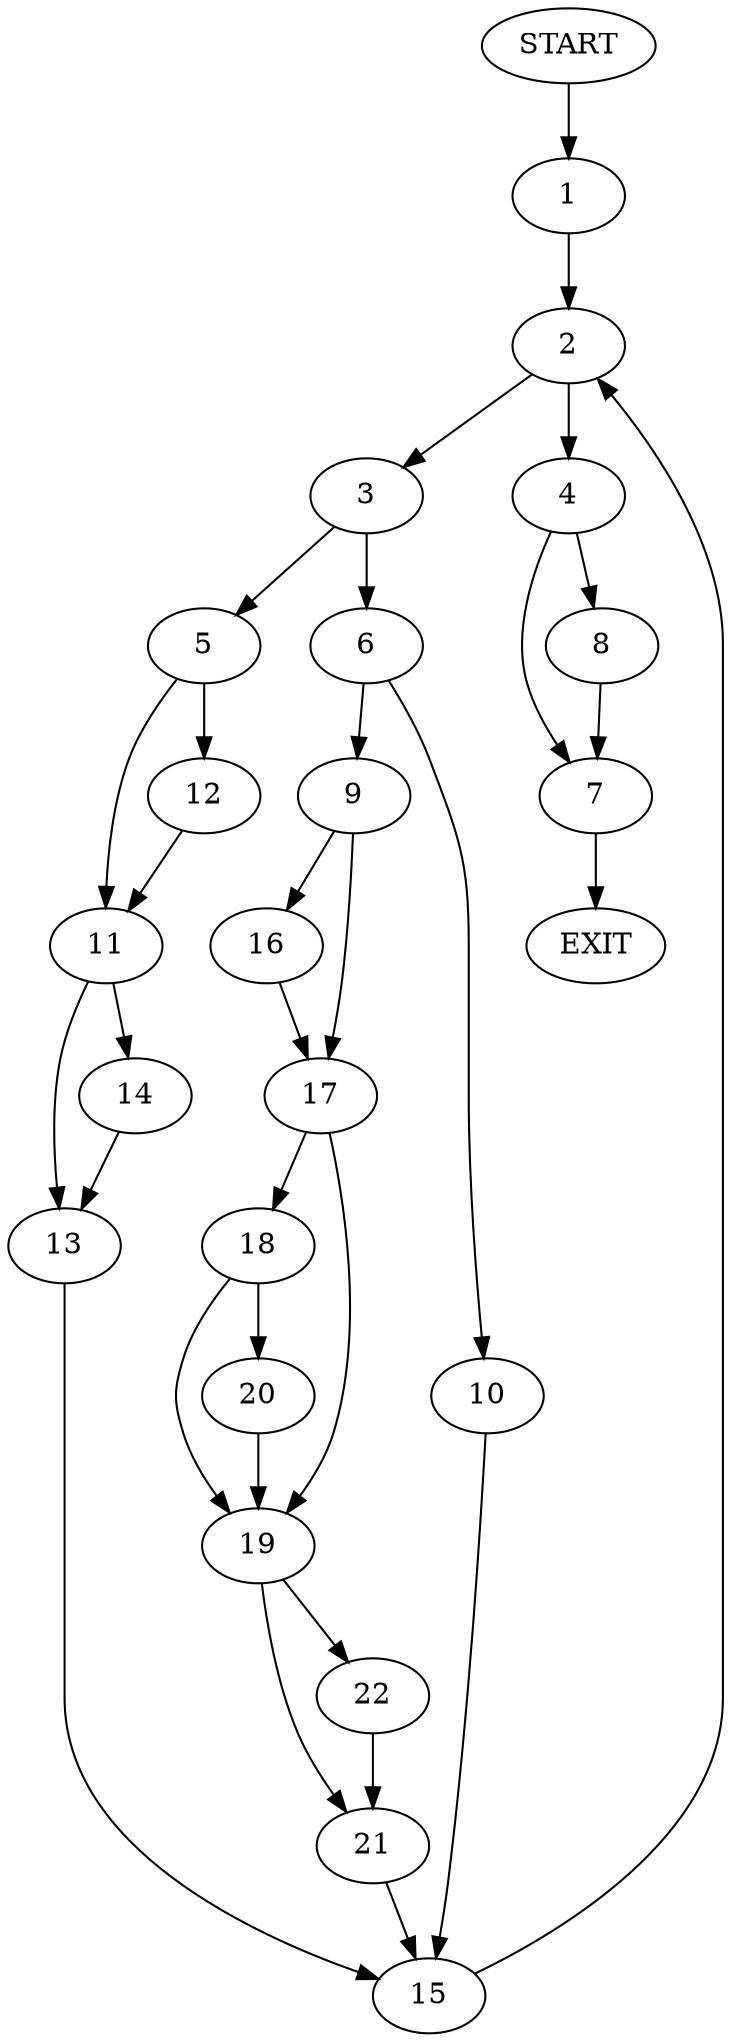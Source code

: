 digraph {
0 [label="START"]
23 [label="EXIT"]
0 -> 1
1 -> 2
2 -> 3
2 -> 4
3 -> 5
3 -> 6
4 -> 7
4 -> 8
6 -> 9
6 -> 10
5 -> 11
5 -> 12
12 -> 11
11 -> 13
11 -> 14
13 -> 15
14 -> 13
15 -> 2
9 -> 16
9 -> 17
10 -> 15
16 -> 17
17 -> 18
17 -> 19
18 -> 19
18 -> 20
19 -> 21
19 -> 22
20 -> 19
21 -> 15
22 -> 21
8 -> 7
7 -> 23
}
